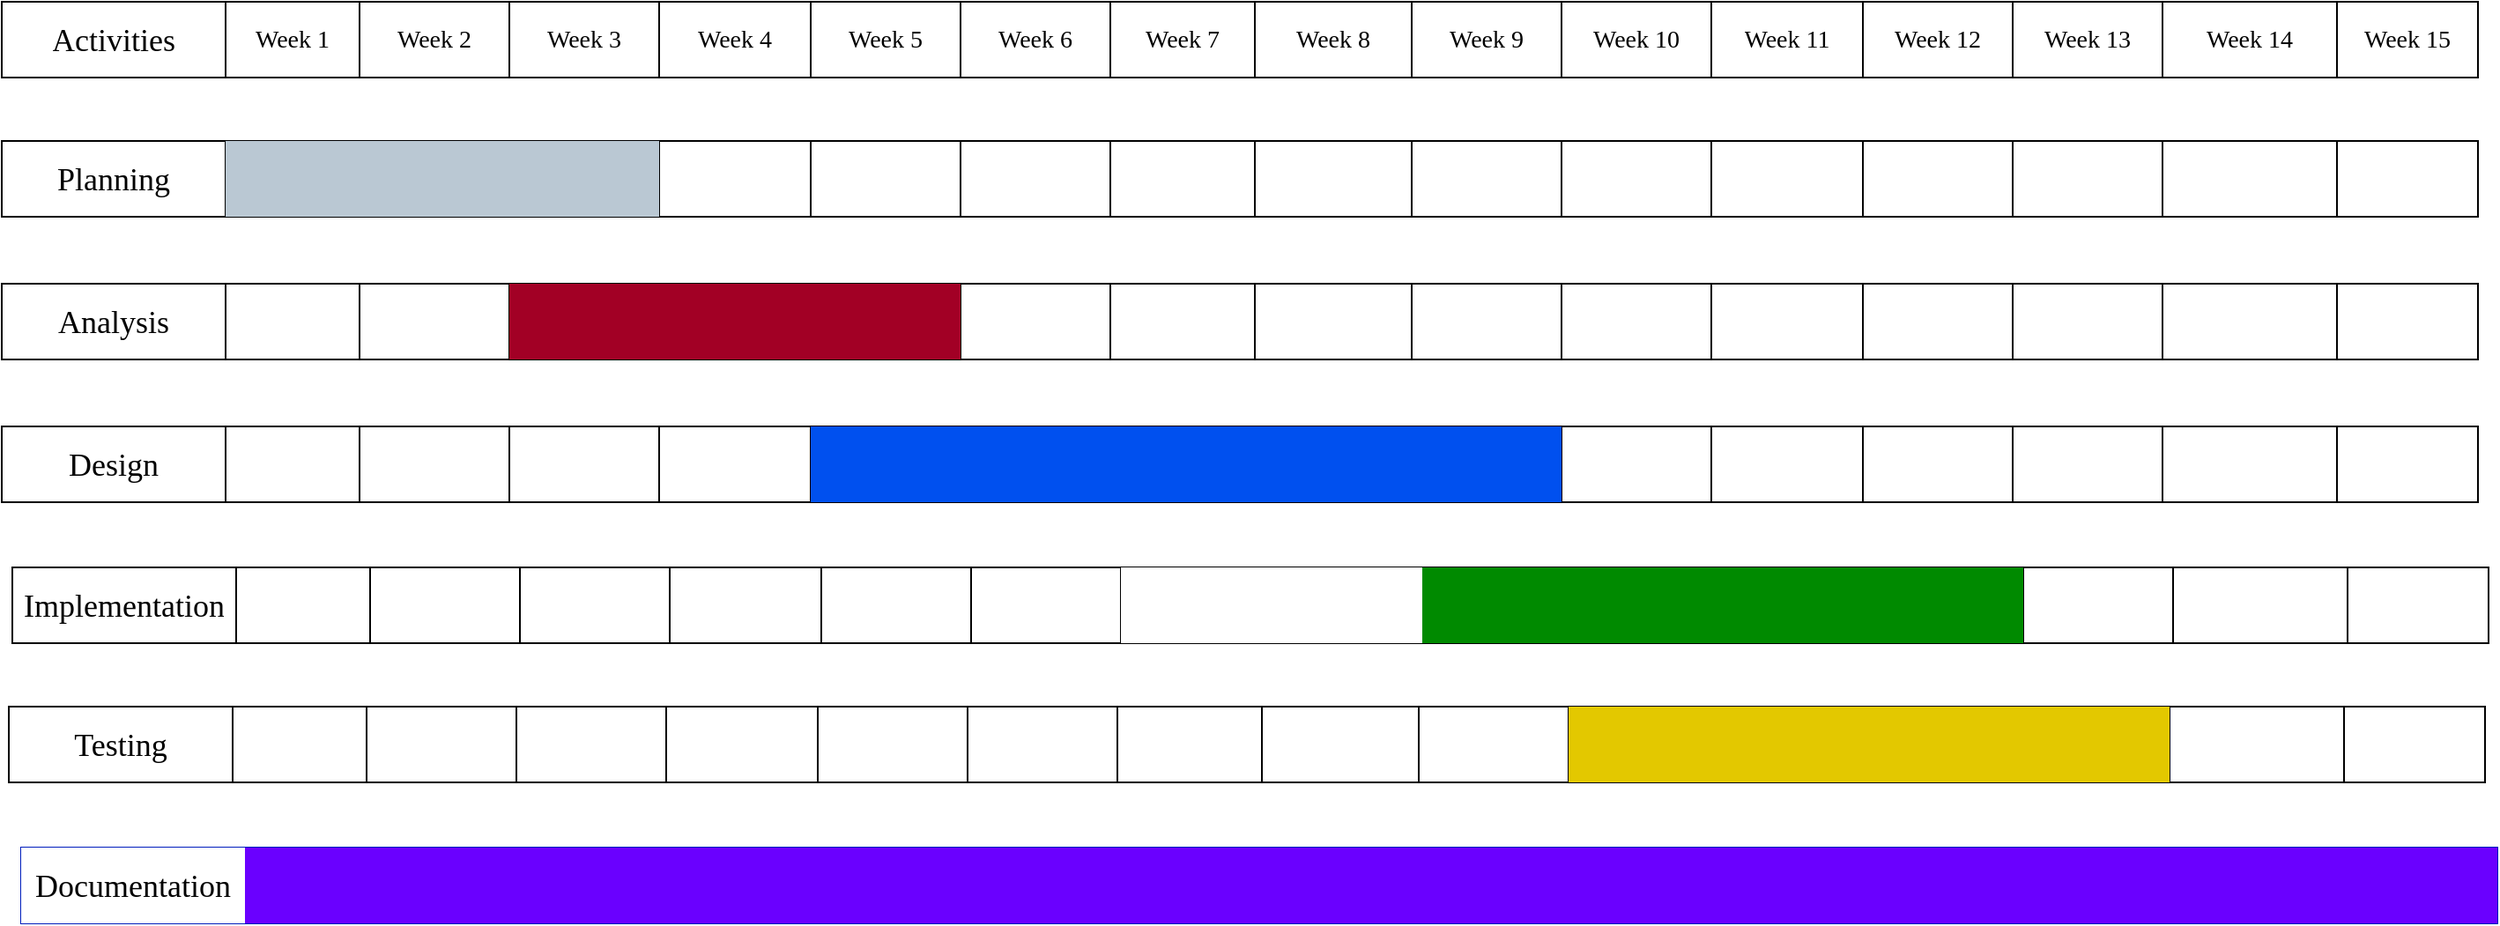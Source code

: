 <mxfile version="21.6.6" type="device">
  <diagram name="Page-1" id="JPq5eyvh5_ZeivtrPbMD">
    <mxGraphModel dx="1975" dy="666" grid="0" gridSize="10" guides="1" tooltips="1" connect="1" arrows="1" fold="1" page="0" pageScale="1" pageWidth="827" pageHeight="1169" background="#ffffff" math="0" shadow="0">
      <root>
        <mxCell id="0" />
        <mxCell id="1" parent="0" />
        <mxCell id="yZxJTuz7baw03hSCPFo4-1" value="" style="shape=table;startSize=0;container=1;collapsible=0;childLayout=tableLayout;" parent="1" vertex="1">
          <mxGeometry x="-159" y="117" width="1405" height="43" as="geometry" />
        </mxCell>
        <mxCell id="yZxJTuz7baw03hSCPFo4-2" value="" style="shape=tableRow;horizontal=0;startSize=0;swimlaneHead=0;swimlaneBody=0;strokeColor=inherit;top=0;left=0;bottom=0;right=0;collapsible=0;dropTarget=0;fillColor=none;points=[[0,0.5],[1,0.5]];portConstraint=eastwest;" parent="yZxJTuz7baw03hSCPFo4-1" vertex="1">
          <mxGeometry width="1405" height="43" as="geometry" />
        </mxCell>
        <mxCell id="yZxJTuz7baw03hSCPFo4-3" value="&lt;font face=&quot;Times New Roman&quot; style=&quot;font-size: 18px;&quot;&gt;Activities&lt;/font&gt;" style="shape=partialRectangle;html=1;whiteSpace=wrap;connectable=0;strokeColor=inherit;overflow=hidden;fillColor=none;top=0;left=0;bottom=0;right=0;pointerEvents=1;" parent="yZxJTuz7baw03hSCPFo4-2" vertex="1">
          <mxGeometry width="127" height="43" as="geometry">
            <mxRectangle width="127" height="43" as="alternateBounds" />
          </mxGeometry>
        </mxCell>
        <mxCell id="yZxJTuz7baw03hSCPFo4-4" value="&lt;font face=&quot;Times New Roman&quot; style=&quot;font-size: 14px;&quot;&gt;Week 1&lt;/font&gt;" style="shape=partialRectangle;html=1;whiteSpace=wrap;connectable=0;strokeColor=inherit;overflow=hidden;fillColor=none;top=0;left=0;bottom=0;right=0;pointerEvents=1;" parent="yZxJTuz7baw03hSCPFo4-2" vertex="1">
          <mxGeometry x="127" width="76" height="43" as="geometry">
            <mxRectangle width="76" height="43" as="alternateBounds" />
          </mxGeometry>
        </mxCell>
        <mxCell id="yZxJTuz7baw03hSCPFo4-5" value="&lt;font face=&quot;Times New Roman&quot; style=&quot;font-size: 14px;&quot;&gt;Week 2&lt;/font&gt;" style="shape=partialRectangle;html=1;whiteSpace=wrap;connectable=0;strokeColor=inherit;overflow=hidden;fillColor=none;top=0;left=0;bottom=0;right=0;pointerEvents=1;" parent="yZxJTuz7baw03hSCPFo4-2" vertex="1">
          <mxGeometry x="203" width="85" height="43" as="geometry">
            <mxRectangle width="85" height="43" as="alternateBounds" />
          </mxGeometry>
        </mxCell>
        <mxCell id="yZxJTuz7baw03hSCPFo4-6" value="&lt;font face=&quot;Times New Roman&quot; style=&quot;font-size: 14px;&quot;&gt;Week 3&lt;/font&gt;" style="shape=partialRectangle;html=1;whiteSpace=wrap;connectable=0;strokeColor=inherit;overflow=hidden;fillColor=none;top=0;left=0;bottom=0;right=0;pointerEvents=1;" parent="yZxJTuz7baw03hSCPFo4-2" vertex="1">
          <mxGeometry x="288" width="85" height="43" as="geometry">
            <mxRectangle width="85" height="43" as="alternateBounds" />
          </mxGeometry>
        </mxCell>
        <mxCell id="yZxJTuz7baw03hSCPFo4-7" value="&lt;font face=&quot;Times New Roman&quot; style=&quot;font-size: 14px;&quot;&gt;Week 4&lt;/font&gt;" style="shape=partialRectangle;html=1;whiteSpace=wrap;connectable=0;strokeColor=inherit;overflow=hidden;fillColor=none;top=0;left=0;bottom=0;right=0;pointerEvents=1;" parent="yZxJTuz7baw03hSCPFo4-2" vertex="1">
          <mxGeometry x="373" width="86" height="43" as="geometry">
            <mxRectangle width="86" height="43" as="alternateBounds" />
          </mxGeometry>
        </mxCell>
        <mxCell id="yZxJTuz7baw03hSCPFo4-8" value="&lt;font face=&quot;Times New Roman&quot; style=&quot;font-size: 14px;&quot;&gt;Week 5&lt;/font&gt;" style="shape=partialRectangle;html=1;whiteSpace=wrap;connectable=0;strokeColor=inherit;overflow=hidden;fillColor=none;top=0;left=0;bottom=0;right=0;pointerEvents=1;" parent="yZxJTuz7baw03hSCPFo4-2" vertex="1">
          <mxGeometry x="459" width="85" height="43" as="geometry">
            <mxRectangle width="85" height="43" as="alternateBounds" />
          </mxGeometry>
        </mxCell>
        <mxCell id="yZxJTuz7baw03hSCPFo4-9" value="&lt;font face=&quot;Times New Roman&quot; style=&quot;font-size: 14px;&quot;&gt;Week 6&lt;/font&gt;" style="shape=partialRectangle;html=1;whiteSpace=wrap;connectable=0;strokeColor=inherit;overflow=hidden;fillColor=none;top=0;left=0;bottom=0;right=0;pointerEvents=1;" parent="yZxJTuz7baw03hSCPFo4-2" vertex="1">
          <mxGeometry x="544" width="85" height="43" as="geometry">
            <mxRectangle width="85" height="43" as="alternateBounds" />
          </mxGeometry>
        </mxCell>
        <mxCell id="yZxJTuz7baw03hSCPFo4-10" value="&lt;font face=&quot;Times New Roman&quot; style=&quot;font-size: 14px;&quot;&gt;Week 7&lt;/font&gt;" style="shape=partialRectangle;html=1;whiteSpace=wrap;connectable=0;strokeColor=inherit;overflow=hidden;fillColor=none;top=0;left=0;bottom=0;right=0;pointerEvents=1;" parent="yZxJTuz7baw03hSCPFo4-2" vertex="1">
          <mxGeometry x="629" width="82" height="43" as="geometry">
            <mxRectangle width="82" height="43" as="alternateBounds" />
          </mxGeometry>
        </mxCell>
        <mxCell id="yZxJTuz7baw03hSCPFo4-11" value="&lt;font face=&quot;Times New Roman&quot; style=&quot;font-size: 14px;&quot;&gt;Week 8&lt;/font&gt;" style="shape=partialRectangle;html=1;whiteSpace=wrap;connectable=0;strokeColor=inherit;overflow=hidden;fillColor=none;top=0;left=0;bottom=0;right=0;pointerEvents=1;" parent="yZxJTuz7baw03hSCPFo4-2" vertex="1">
          <mxGeometry x="711" width="89" height="43" as="geometry">
            <mxRectangle width="89" height="43" as="alternateBounds" />
          </mxGeometry>
        </mxCell>
        <mxCell id="yZxJTuz7baw03hSCPFo4-12" value="&lt;font face=&quot;Times New Roman&quot; style=&quot;font-size: 14px;&quot;&gt;Week 9&lt;/font&gt;" style="shape=partialRectangle;html=1;whiteSpace=wrap;connectable=0;strokeColor=inherit;overflow=hidden;fillColor=none;top=0;left=0;bottom=0;right=0;pointerEvents=1;" parent="yZxJTuz7baw03hSCPFo4-2" vertex="1">
          <mxGeometry x="800" width="85" height="43" as="geometry">
            <mxRectangle width="85" height="43" as="alternateBounds" />
          </mxGeometry>
        </mxCell>
        <mxCell id="yZxJTuz7baw03hSCPFo4-13" value="&lt;font face=&quot;Times New Roman&quot; style=&quot;font-size: 14px;&quot;&gt;Week 10&lt;/font&gt;" style="shape=partialRectangle;html=1;whiteSpace=wrap;connectable=0;strokeColor=inherit;overflow=hidden;fillColor=none;top=0;left=0;bottom=0;right=0;pointerEvents=1;" parent="yZxJTuz7baw03hSCPFo4-2" vertex="1">
          <mxGeometry x="885" width="85" height="43" as="geometry">
            <mxRectangle width="85" height="43" as="alternateBounds" />
          </mxGeometry>
        </mxCell>
        <mxCell id="yZxJTuz7baw03hSCPFo4-14" value="&lt;font face=&quot;Times New Roman&quot; style=&quot;font-size: 14px;&quot;&gt;Week 11&lt;/font&gt;" style="shape=partialRectangle;html=1;whiteSpace=wrap;connectable=0;strokeColor=inherit;overflow=hidden;fillColor=none;top=0;left=0;bottom=0;right=0;pointerEvents=1;" parent="yZxJTuz7baw03hSCPFo4-2" vertex="1">
          <mxGeometry x="970" width="86" height="43" as="geometry">
            <mxRectangle width="86" height="43" as="alternateBounds" />
          </mxGeometry>
        </mxCell>
        <mxCell id="yZxJTuz7baw03hSCPFo4-15" value="&lt;font face=&quot;Times New Roman&quot; style=&quot;font-size: 14px;&quot;&gt;Week 12&lt;/font&gt;" style="shape=partialRectangle;html=1;whiteSpace=wrap;connectable=0;strokeColor=inherit;overflow=hidden;fillColor=none;top=0;left=0;bottom=0;right=0;pointerEvents=1;" parent="yZxJTuz7baw03hSCPFo4-2" vertex="1">
          <mxGeometry x="1056" width="85" height="43" as="geometry">
            <mxRectangle width="85" height="43" as="alternateBounds" />
          </mxGeometry>
        </mxCell>
        <mxCell id="yZxJTuz7baw03hSCPFo4-16" value="&lt;font face=&quot;Times New Roman&quot; style=&quot;font-size: 14px;&quot;&gt;Week 13&lt;/font&gt;" style="shape=partialRectangle;html=1;whiteSpace=wrap;connectable=0;strokeColor=inherit;overflow=hidden;fillColor=none;top=0;left=0;bottom=0;right=0;pointerEvents=1;" parent="yZxJTuz7baw03hSCPFo4-2" vertex="1">
          <mxGeometry x="1141" width="85" height="43" as="geometry">
            <mxRectangle width="85" height="43" as="alternateBounds" />
          </mxGeometry>
        </mxCell>
        <mxCell id="yZxJTuz7baw03hSCPFo4-17" value="&lt;font face=&quot;Times New Roman&quot; style=&quot;font-size: 14px;&quot;&gt;Week 14&lt;/font&gt;" style="shape=partialRectangle;html=1;whiteSpace=wrap;connectable=0;strokeColor=inherit;overflow=hidden;fillColor=none;top=0;left=0;bottom=0;right=0;pointerEvents=1;" parent="yZxJTuz7baw03hSCPFo4-2" vertex="1">
          <mxGeometry x="1226" width="99" height="43" as="geometry">
            <mxRectangle width="99" height="43" as="alternateBounds" />
          </mxGeometry>
        </mxCell>
        <mxCell id="yZxJTuz7baw03hSCPFo4-18" value="&lt;font face=&quot;Times New Roman&quot; style=&quot;font-size: 14px;&quot;&gt;Week 15&lt;/font&gt;" style="shape=partialRectangle;html=1;whiteSpace=wrap;connectable=0;strokeColor=inherit;overflow=hidden;fillColor=none;top=0;left=0;bottom=0;right=0;pointerEvents=1;" parent="yZxJTuz7baw03hSCPFo4-2" vertex="1">
          <mxGeometry x="1325" width="80" height="43" as="geometry">
            <mxRectangle width="80" height="43" as="alternateBounds" />
          </mxGeometry>
        </mxCell>
        <mxCell id="yZxJTuz7baw03hSCPFo4-36" value="" style="shape=table;startSize=0;container=1;collapsible=0;childLayout=tableLayout;" parent="1" vertex="1">
          <mxGeometry x="-159" y="196" width="1405" height="43" as="geometry" />
        </mxCell>
        <mxCell id="yZxJTuz7baw03hSCPFo4-37" value="" style="shape=tableRow;horizontal=0;startSize=0;swimlaneHead=0;swimlaneBody=0;strokeColor=inherit;top=0;left=0;bottom=0;right=0;collapsible=0;dropTarget=0;fillColor=none;points=[[0,0.5],[1,0.5]];portConstraint=eastwest;" parent="yZxJTuz7baw03hSCPFo4-36" vertex="1">
          <mxGeometry width="1405" height="43" as="geometry" />
        </mxCell>
        <mxCell id="yZxJTuz7baw03hSCPFo4-38" value="&lt;font face=&quot;Times New Roman&quot; style=&quot;font-size: 18px;&quot;&gt;Planning&lt;/font&gt;" style="shape=partialRectangle;html=1;whiteSpace=wrap;connectable=0;strokeColor=inherit;overflow=hidden;fillColor=none;top=0;left=0;bottom=0;right=0;pointerEvents=1;" parent="yZxJTuz7baw03hSCPFo4-37" vertex="1">
          <mxGeometry width="127" height="43" as="geometry">
            <mxRectangle width="127" height="43" as="alternateBounds" />
          </mxGeometry>
        </mxCell>
        <mxCell id="yZxJTuz7baw03hSCPFo4-39" value="" style="shape=partialRectangle;html=1;whiteSpace=wrap;connectable=0;strokeColor=#23445d;overflow=hidden;fillColor=#bac8d3;top=0;left=0;bottom=0;right=0;pointerEvents=1;" parent="yZxJTuz7baw03hSCPFo4-37" vertex="1">
          <mxGeometry x="127" width="76" height="43" as="geometry">
            <mxRectangle width="76" height="43" as="alternateBounds" />
          </mxGeometry>
        </mxCell>
        <mxCell id="yZxJTuz7baw03hSCPFo4-40" value="" style="shape=partialRectangle;html=1;whiteSpace=wrap;connectable=0;strokeColor=#23445d;overflow=hidden;fillColor=#bac8d3;top=0;left=0;bottom=0;right=0;pointerEvents=1;" parent="yZxJTuz7baw03hSCPFo4-37" vertex="1">
          <mxGeometry x="203" width="85" height="43" as="geometry">
            <mxRectangle width="85" height="43" as="alternateBounds" />
          </mxGeometry>
        </mxCell>
        <mxCell id="yZxJTuz7baw03hSCPFo4-41" value="" style="shape=partialRectangle;html=1;whiteSpace=wrap;connectable=0;strokeColor=#23445d;overflow=hidden;fillColor=#bac8d3;top=0;left=0;bottom=0;right=0;pointerEvents=1;" parent="yZxJTuz7baw03hSCPFo4-37" vertex="1">
          <mxGeometry x="288" width="85" height="43" as="geometry">
            <mxRectangle width="85" height="43" as="alternateBounds" />
          </mxGeometry>
        </mxCell>
        <mxCell id="yZxJTuz7baw03hSCPFo4-42" value="" style="shape=partialRectangle;html=1;whiteSpace=wrap;connectable=0;strokeColor=inherit;overflow=hidden;fillColor=none;top=0;left=0;bottom=0;right=0;pointerEvents=1;" parent="yZxJTuz7baw03hSCPFo4-37" vertex="1">
          <mxGeometry x="373" width="86" height="43" as="geometry">
            <mxRectangle width="86" height="43" as="alternateBounds" />
          </mxGeometry>
        </mxCell>
        <mxCell id="yZxJTuz7baw03hSCPFo4-43" value="" style="shape=partialRectangle;html=1;whiteSpace=wrap;connectable=0;strokeColor=inherit;overflow=hidden;fillColor=none;top=0;left=0;bottom=0;right=0;pointerEvents=1;" parent="yZxJTuz7baw03hSCPFo4-37" vertex="1">
          <mxGeometry x="459" width="85" height="43" as="geometry">
            <mxRectangle width="85" height="43" as="alternateBounds" />
          </mxGeometry>
        </mxCell>
        <mxCell id="yZxJTuz7baw03hSCPFo4-44" value="" style="shape=partialRectangle;html=1;whiteSpace=wrap;connectable=0;strokeColor=inherit;overflow=hidden;fillColor=none;top=0;left=0;bottom=0;right=0;pointerEvents=1;" parent="yZxJTuz7baw03hSCPFo4-37" vertex="1">
          <mxGeometry x="544" width="85" height="43" as="geometry">
            <mxRectangle width="85" height="43" as="alternateBounds" />
          </mxGeometry>
        </mxCell>
        <mxCell id="yZxJTuz7baw03hSCPFo4-45" value="" style="shape=partialRectangle;html=1;whiteSpace=wrap;connectable=0;strokeColor=inherit;overflow=hidden;fillColor=none;top=0;left=0;bottom=0;right=0;pointerEvents=1;" parent="yZxJTuz7baw03hSCPFo4-37" vertex="1">
          <mxGeometry x="629" width="82" height="43" as="geometry">
            <mxRectangle width="82" height="43" as="alternateBounds" />
          </mxGeometry>
        </mxCell>
        <mxCell id="yZxJTuz7baw03hSCPFo4-46" value="" style="shape=partialRectangle;html=1;whiteSpace=wrap;connectable=0;strokeColor=inherit;overflow=hidden;fillColor=none;top=0;left=0;bottom=0;right=0;pointerEvents=1;" parent="yZxJTuz7baw03hSCPFo4-37" vertex="1">
          <mxGeometry x="711" width="89" height="43" as="geometry">
            <mxRectangle width="89" height="43" as="alternateBounds" />
          </mxGeometry>
        </mxCell>
        <mxCell id="yZxJTuz7baw03hSCPFo4-47" value="" style="shape=partialRectangle;html=1;whiteSpace=wrap;connectable=0;strokeColor=inherit;overflow=hidden;fillColor=none;top=0;left=0;bottom=0;right=0;pointerEvents=1;" parent="yZxJTuz7baw03hSCPFo4-37" vertex="1">
          <mxGeometry x="800" width="85" height="43" as="geometry">
            <mxRectangle width="85" height="43" as="alternateBounds" />
          </mxGeometry>
        </mxCell>
        <mxCell id="yZxJTuz7baw03hSCPFo4-48" value="" style="shape=partialRectangle;html=1;whiteSpace=wrap;connectable=0;strokeColor=inherit;overflow=hidden;fillColor=none;top=0;left=0;bottom=0;right=0;pointerEvents=1;" parent="yZxJTuz7baw03hSCPFo4-37" vertex="1">
          <mxGeometry x="885" width="85" height="43" as="geometry">
            <mxRectangle width="85" height="43" as="alternateBounds" />
          </mxGeometry>
        </mxCell>
        <mxCell id="yZxJTuz7baw03hSCPFo4-49" value="" style="shape=partialRectangle;html=1;whiteSpace=wrap;connectable=0;strokeColor=inherit;overflow=hidden;fillColor=none;top=0;left=0;bottom=0;right=0;pointerEvents=1;" parent="yZxJTuz7baw03hSCPFo4-37" vertex="1">
          <mxGeometry x="970" width="86" height="43" as="geometry">
            <mxRectangle width="86" height="43" as="alternateBounds" />
          </mxGeometry>
        </mxCell>
        <mxCell id="yZxJTuz7baw03hSCPFo4-50" value="" style="shape=partialRectangle;html=1;whiteSpace=wrap;connectable=0;strokeColor=inherit;overflow=hidden;fillColor=none;top=0;left=0;bottom=0;right=0;pointerEvents=1;" parent="yZxJTuz7baw03hSCPFo4-37" vertex="1">
          <mxGeometry x="1056" width="85" height="43" as="geometry">
            <mxRectangle width="85" height="43" as="alternateBounds" />
          </mxGeometry>
        </mxCell>
        <mxCell id="yZxJTuz7baw03hSCPFo4-51" value="" style="shape=partialRectangle;html=1;whiteSpace=wrap;connectable=0;strokeColor=inherit;overflow=hidden;fillColor=none;top=0;left=0;bottom=0;right=0;pointerEvents=1;" parent="yZxJTuz7baw03hSCPFo4-37" vertex="1">
          <mxGeometry x="1141" width="85" height="43" as="geometry">
            <mxRectangle width="85" height="43" as="alternateBounds" />
          </mxGeometry>
        </mxCell>
        <mxCell id="yZxJTuz7baw03hSCPFo4-52" value="" style="shape=partialRectangle;html=1;whiteSpace=wrap;connectable=0;strokeColor=inherit;overflow=hidden;fillColor=none;top=0;left=0;bottom=0;right=0;pointerEvents=1;" parent="yZxJTuz7baw03hSCPFo4-37" vertex="1">
          <mxGeometry x="1226" width="99" height="43" as="geometry">
            <mxRectangle width="99" height="43" as="alternateBounds" />
          </mxGeometry>
        </mxCell>
        <mxCell id="yZxJTuz7baw03hSCPFo4-53" value="" style="shape=partialRectangle;html=1;whiteSpace=wrap;connectable=0;strokeColor=inherit;overflow=hidden;fillColor=none;top=0;left=0;bottom=0;right=0;pointerEvents=1;" parent="yZxJTuz7baw03hSCPFo4-37" vertex="1">
          <mxGeometry x="1325" width="80" height="43" as="geometry">
            <mxRectangle width="80" height="43" as="alternateBounds" />
          </mxGeometry>
        </mxCell>
        <mxCell id="yZxJTuz7baw03hSCPFo4-55" value="" style="shape=table;startSize=0;container=1;collapsible=0;childLayout=tableLayout;" parent="1" vertex="1">
          <mxGeometry x="-159" y="277" width="1405" height="43" as="geometry" />
        </mxCell>
        <mxCell id="yZxJTuz7baw03hSCPFo4-56" value="" style="shape=tableRow;horizontal=0;startSize=0;swimlaneHead=0;swimlaneBody=0;strokeColor=inherit;top=0;left=0;bottom=0;right=0;collapsible=0;dropTarget=0;fillColor=none;points=[[0,0.5],[1,0.5]];portConstraint=eastwest;" parent="yZxJTuz7baw03hSCPFo4-55" vertex="1">
          <mxGeometry width="1405" height="43" as="geometry" />
        </mxCell>
        <mxCell id="yZxJTuz7baw03hSCPFo4-57" value="&lt;font face=&quot;Times New Roman&quot; style=&quot;font-size: 18px;&quot;&gt;Analysis&lt;/font&gt;" style="shape=partialRectangle;html=1;whiteSpace=wrap;connectable=0;strokeColor=inherit;overflow=hidden;fillColor=none;top=0;left=0;bottom=0;right=0;pointerEvents=1;" parent="yZxJTuz7baw03hSCPFo4-56" vertex="1">
          <mxGeometry width="127" height="43" as="geometry">
            <mxRectangle width="127" height="43" as="alternateBounds" />
          </mxGeometry>
        </mxCell>
        <mxCell id="yZxJTuz7baw03hSCPFo4-58" value="" style="shape=partialRectangle;html=1;whiteSpace=wrap;connectable=0;strokeColor=inherit;overflow=hidden;fillColor=none;top=0;left=0;bottom=0;right=0;pointerEvents=1;" parent="yZxJTuz7baw03hSCPFo4-56" vertex="1">
          <mxGeometry x="127" width="76" height="43" as="geometry">
            <mxRectangle width="76" height="43" as="alternateBounds" />
          </mxGeometry>
        </mxCell>
        <mxCell id="yZxJTuz7baw03hSCPFo4-59" value="" style="shape=partialRectangle;html=1;whiteSpace=wrap;connectable=0;strokeColor=inherit;overflow=hidden;fillColor=none;top=0;left=0;bottom=0;right=0;pointerEvents=1;" parent="yZxJTuz7baw03hSCPFo4-56" vertex="1">
          <mxGeometry x="203" width="85" height="43" as="geometry">
            <mxRectangle width="85" height="43" as="alternateBounds" />
          </mxGeometry>
        </mxCell>
        <mxCell id="yZxJTuz7baw03hSCPFo4-60" value="" style="shape=partialRectangle;html=1;whiteSpace=wrap;connectable=0;strokeColor=#6F0000;overflow=hidden;fillColor=#a20025;top=0;left=0;bottom=0;right=0;pointerEvents=1;fontColor=#ffffff;" parent="yZxJTuz7baw03hSCPFo4-56" vertex="1">
          <mxGeometry x="288" width="85" height="43" as="geometry">
            <mxRectangle width="85" height="43" as="alternateBounds" />
          </mxGeometry>
        </mxCell>
        <mxCell id="yZxJTuz7baw03hSCPFo4-61" value="" style="shape=partialRectangle;html=1;whiteSpace=wrap;connectable=0;strokeColor=#6F0000;overflow=hidden;fillColor=#a20025;top=0;left=0;bottom=0;right=0;pointerEvents=1;fontColor=#ffffff;" parent="yZxJTuz7baw03hSCPFo4-56" vertex="1">
          <mxGeometry x="373" width="86" height="43" as="geometry">
            <mxRectangle width="86" height="43" as="alternateBounds" />
          </mxGeometry>
        </mxCell>
        <mxCell id="yZxJTuz7baw03hSCPFo4-62" value="" style="shape=partialRectangle;html=1;whiteSpace=wrap;connectable=0;strokeColor=#6F0000;overflow=hidden;fillColor=#a20025;top=0;left=0;bottom=0;right=0;pointerEvents=1;fontColor=#ffffff;" parent="yZxJTuz7baw03hSCPFo4-56" vertex="1">
          <mxGeometry x="459" width="85" height="43" as="geometry">
            <mxRectangle width="85" height="43" as="alternateBounds" />
          </mxGeometry>
        </mxCell>
        <mxCell id="yZxJTuz7baw03hSCPFo4-63" value="" style="shape=partialRectangle;html=1;whiteSpace=wrap;connectable=0;strokeColor=inherit;overflow=hidden;fillColor=none;top=0;left=0;bottom=0;right=0;pointerEvents=1;" parent="yZxJTuz7baw03hSCPFo4-56" vertex="1">
          <mxGeometry x="544" width="85" height="43" as="geometry">
            <mxRectangle width="85" height="43" as="alternateBounds" />
          </mxGeometry>
        </mxCell>
        <mxCell id="yZxJTuz7baw03hSCPFo4-64" value="" style="shape=partialRectangle;html=1;whiteSpace=wrap;connectable=0;strokeColor=inherit;overflow=hidden;fillColor=none;top=0;left=0;bottom=0;right=0;pointerEvents=1;" parent="yZxJTuz7baw03hSCPFo4-56" vertex="1">
          <mxGeometry x="629" width="82" height="43" as="geometry">
            <mxRectangle width="82" height="43" as="alternateBounds" />
          </mxGeometry>
        </mxCell>
        <mxCell id="yZxJTuz7baw03hSCPFo4-65" value="" style="shape=partialRectangle;html=1;whiteSpace=wrap;connectable=0;strokeColor=inherit;overflow=hidden;fillColor=none;top=0;left=0;bottom=0;right=0;pointerEvents=1;" parent="yZxJTuz7baw03hSCPFo4-56" vertex="1">
          <mxGeometry x="711" width="89" height="43" as="geometry">
            <mxRectangle width="89" height="43" as="alternateBounds" />
          </mxGeometry>
        </mxCell>
        <mxCell id="yZxJTuz7baw03hSCPFo4-66" value="" style="shape=partialRectangle;html=1;whiteSpace=wrap;connectable=0;strokeColor=inherit;overflow=hidden;fillColor=none;top=0;left=0;bottom=0;right=0;pointerEvents=1;" parent="yZxJTuz7baw03hSCPFo4-56" vertex="1">
          <mxGeometry x="800" width="85" height="43" as="geometry">
            <mxRectangle width="85" height="43" as="alternateBounds" />
          </mxGeometry>
        </mxCell>
        <mxCell id="yZxJTuz7baw03hSCPFo4-67" value="" style="shape=partialRectangle;html=1;whiteSpace=wrap;connectable=0;strokeColor=inherit;overflow=hidden;fillColor=none;top=0;left=0;bottom=0;right=0;pointerEvents=1;" parent="yZxJTuz7baw03hSCPFo4-56" vertex="1">
          <mxGeometry x="885" width="85" height="43" as="geometry">
            <mxRectangle width="85" height="43" as="alternateBounds" />
          </mxGeometry>
        </mxCell>
        <mxCell id="yZxJTuz7baw03hSCPFo4-68" value="" style="shape=partialRectangle;html=1;whiteSpace=wrap;connectable=0;strokeColor=inherit;overflow=hidden;fillColor=none;top=0;left=0;bottom=0;right=0;pointerEvents=1;" parent="yZxJTuz7baw03hSCPFo4-56" vertex="1">
          <mxGeometry x="970" width="86" height="43" as="geometry">
            <mxRectangle width="86" height="43" as="alternateBounds" />
          </mxGeometry>
        </mxCell>
        <mxCell id="yZxJTuz7baw03hSCPFo4-69" value="" style="shape=partialRectangle;html=1;whiteSpace=wrap;connectable=0;strokeColor=inherit;overflow=hidden;fillColor=none;top=0;left=0;bottom=0;right=0;pointerEvents=1;" parent="yZxJTuz7baw03hSCPFo4-56" vertex="1">
          <mxGeometry x="1056" width="85" height="43" as="geometry">
            <mxRectangle width="85" height="43" as="alternateBounds" />
          </mxGeometry>
        </mxCell>
        <mxCell id="yZxJTuz7baw03hSCPFo4-70" value="" style="shape=partialRectangle;html=1;whiteSpace=wrap;connectable=0;strokeColor=inherit;overflow=hidden;fillColor=none;top=0;left=0;bottom=0;right=0;pointerEvents=1;" parent="yZxJTuz7baw03hSCPFo4-56" vertex="1">
          <mxGeometry x="1141" width="85" height="43" as="geometry">
            <mxRectangle width="85" height="43" as="alternateBounds" />
          </mxGeometry>
        </mxCell>
        <mxCell id="yZxJTuz7baw03hSCPFo4-71" value="" style="shape=partialRectangle;html=1;whiteSpace=wrap;connectable=0;strokeColor=inherit;overflow=hidden;fillColor=none;top=0;left=0;bottom=0;right=0;pointerEvents=1;" parent="yZxJTuz7baw03hSCPFo4-56" vertex="1">
          <mxGeometry x="1226" width="99" height="43" as="geometry">
            <mxRectangle width="99" height="43" as="alternateBounds" />
          </mxGeometry>
        </mxCell>
        <mxCell id="yZxJTuz7baw03hSCPFo4-72" value="" style="shape=partialRectangle;html=1;whiteSpace=wrap;connectable=0;strokeColor=inherit;overflow=hidden;fillColor=none;top=0;left=0;bottom=0;right=0;pointerEvents=1;" parent="yZxJTuz7baw03hSCPFo4-56" vertex="1">
          <mxGeometry x="1325" width="80" height="43" as="geometry">
            <mxRectangle width="80" height="43" as="alternateBounds" />
          </mxGeometry>
        </mxCell>
        <mxCell id="yZxJTuz7baw03hSCPFo4-73" value="" style="shape=table;startSize=0;container=1;collapsible=0;childLayout=tableLayout;" parent="1" vertex="1">
          <mxGeometry x="-159" y="358" width="1405" height="43" as="geometry" />
        </mxCell>
        <mxCell id="yZxJTuz7baw03hSCPFo4-74" value="" style="shape=tableRow;horizontal=0;startSize=0;swimlaneHead=0;swimlaneBody=0;strokeColor=inherit;top=0;left=0;bottom=0;right=0;collapsible=0;dropTarget=0;fillColor=none;points=[[0,0.5],[1,0.5]];portConstraint=eastwest;" parent="yZxJTuz7baw03hSCPFo4-73" vertex="1">
          <mxGeometry width="1405" height="43" as="geometry" />
        </mxCell>
        <mxCell id="yZxJTuz7baw03hSCPFo4-75" value="&lt;font face=&quot;Times New Roman&quot; style=&quot;font-size: 18px;&quot;&gt;Design&lt;/font&gt;" style="shape=partialRectangle;html=1;whiteSpace=wrap;connectable=0;strokeColor=inherit;overflow=hidden;fillColor=none;top=0;left=0;bottom=0;right=0;pointerEvents=1;" parent="yZxJTuz7baw03hSCPFo4-74" vertex="1">
          <mxGeometry width="127" height="43" as="geometry">
            <mxRectangle width="127" height="43" as="alternateBounds" />
          </mxGeometry>
        </mxCell>
        <mxCell id="yZxJTuz7baw03hSCPFo4-76" value="" style="shape=partialRectangle;html=1;whiteSpace=wrap;connectable=0;strokeColor=inherit;overflow=hidden;fillColor=none;top=0;left=0;bottom=0;right=0;pointerEvents=1;" parent="yZxJTuz7baw03hSCPFo4-74" vertex="1">
          <mxGeometry x="127" width="76" height="43" as="geometry">
            <mxRectangle width="76" height="43" as="alternateBounds" />
          </mxGeometry>
        </mxCell>
        <mxCell id="yZxJTuz7baw03hSCPFo4-77" value="" style="shape=partialRectangle;html=1;whiteSpace=wrap;connectable=0;strokeColor=inherit;overflow=hidden;fillColor=none;top=0;left=0;bottom=0;right=0;pointerEvents=1;" parent="yZxJTuz7baw03hSCPFo4-74" vertex="1">
          <mxGeometry x="203" width="85" height="43" as="geometry">
            <mxRectangle width="85" height="43" as="alternateBounds" />
          </mxGeometry>
        </mxCell>
        <mxCell id="yZxJTuz7baw03hSCPFo4-78" value="" style="shape=partialRectangle;html=1;whiteSpace=wrap;connectable=0;strokeColor=inherit;overflow=hidden;fillColor=none;top=0;left=0;bottom=0;right=0;pointerEvents=1;" parent="yZxJTuz7baw03hSCPFo4-74" vertex="1">
          <mxGeometry x="288" width="85" height="43" as="geometry">
            <mxRectangle width="85" height="43" as="alternateBounds" />
          </mxGeometry>
        </mxCell>
        <mxCell id="yZxJTuz7baw03hSCPFo4-79" value="" style="shape=partialRectangle;html=1;whiteSpace=wrap;connectable=0;strokeColor=inherit;overflow=hidden;fillColor=none;top=0;left=0;bottom=0;right=0;pointerEvents=1;" parent="yZxJTuz7baw03hSCPFo4-74" vertex="1">
          <mxGeometry x="373" width="86" height="43" as="geometry">
            <mxRectangle width="86" height="43" as="alternateBounds" />
          </mxGeometry>
        </mxCell>
        <mxCell id="yZxJTuz7baw03hSCPFo4-80" value="" style="shape=partialRectangle;html=1;whiteSpace=wrap;connectable=0;strokeColor=#001DBC;overflow=hidden;fillColor=#0050ef;top=0;left=0;bottom=0;right=0;pointerEvents=1;fontColor=#ffffff;" parent="yZxJTuz7baw03hSCPFo4-74" vertex="1">
          <mxGeometry x="459" width="85" height="43" as="geometry">
            <mxRectangle width="85" height="43" as="alternateBounds" />
          </mxGeometry>
        </mxCell>
        <mxCell id="yZxJTuz7baw03hSCPFo4-81" value="" style="shape=partialRectangle;html=1;whiteSpace=wrap;connectable=0;strokeColor=#001DBC;overflow=hidden;fillColor=#0050ef;top=0;left=0;bottom=0;right=0;pointerEvents=1;fontColor=#ffffff;" parent="yZxJTuz7baw03hSCPFo4-74" vertex="1">
          <mxGeometry x="544" width="85" height="43" as="geometry">
            <mxRectangle width="85" height="43" as="alternateBounds" />
          </mxGeometry>
        </mxCell>
        <mxCell id="yZxJTuz7baw03hSCPFo4-82" value="" style="shape=partialRectangle;html=1;whiteSpace=wrap;connectable=0;strokeColor=#001DBC;overflow=hidden;fillColor=#0050ef;top=0;left=0;bottom=0;right=0;pointerEvents=1;fontColor=#ffffff;" parent="yZxJTuz7baw03hSCPFo4-74" vertex="1">
          <mxGeometry x="629" width="82" height="43" as="geometry">
            <mxRectangle width="82" height="43" as="alternateBounds" />
          </mxGeometry>
        </mxCell>
        <mxCell id="yZxJTuz7baw03hSCPFo4-83" value="" style="shape=partialRectangle;html=1;whiteSpace=wrap;connectable=0;strokeColor=#001DBC;overflow=hidden;fillColor=#0050ef;top=0;left=0;bottom=0;right=0;pointerEvents=1;fontColor=#ffffff;" parent="yZxJTuz7baw03hSCPFo4-74" vertex="1">
          <mxGeometry x="711" width="89" height="43" as="geometry">
            <mxRectangle width="89" height="43" as="alternateBounds" />
          </mxGeometry>
        </mxCell>
        <mxCell id="yZxJTuz7baw03hSCPFo4-84" value="" style="shape=partialRectangle;html=1;whiteSpace=wrap;connectable=0;strokeColor=#001DBC;overflow=hidden;fillColor=#0050ef;top=0;left=0;bottom=0;right=0;pointerEvents=1;fontColor=#ffffff;" parent="yZxJTuz7baw03hSCPFo4-74" vertex="1">
          <mxGeometry x="800" width="85" height="43" as="geometry">
            <mxRectangle width="85" height="43" as="alternateBounds" />
          </mxGeometry>
        </mxCell>
        <mxCell id="yZxJTuz7baw03hSCPFo4-85" value="" style="shape=partialRectangle;html=1;whiteSpace=wrap;connectable=0;strokeColor=inherit;overflow=hidden;fillColor=none;top=0;left=0;bottom=0;right=0;pointerEvents=1;" parent="yZxJTuz7baw03hSCPFo4-74" vertex="1">
          <mxGeometry x="885" width="85" height="43" as="geometry">
            <mxRectangle width="85" height="43" as="alternateBounds" />
          </mxGeometry>
        </mxCell>
        <mxCell id="yZxJTuz7baw03hSCPFo4-86" value="" style="shape=partialRectangle;html=1;whiteSpace=wrap;connectable=0;strokeColor=inherit;overflow=hidden;fillColor=none;top=0;left=0;bottom=0;right=0;pointerEvents=1;" parent="yZxJTuz7baw03hSCPFo4-74" vertex="1">
          <mxGeometry x="970" width="86" height="43" as="geometry">
            <mxRectangle width="86" height="43" as="alternateBounds" />
          </mxGeometry>
        </mxCell>
        <mxCell id="yZxJTuz7baw03hSCPFo4-87" value="" style="shape=partialRectangle;html=1;whiteSpace=wrap;connectable=0;strokeColor=inherit;overflow=hidden;fillColor=none;top=0;left=0;bottom=0;right=0;pointerEvents=1;" parent="yZxJTuz7baw03hSCPFo4-74" vertex="1">
          <mxGeometry x="1056" width="85" height="43" as="geometry">
            <mxRectangle width="85" height="43" as="alternateBounds" />
          </mxGeometry>
        </mxCell>
        <mxCell id="yZxJTuz7baw03hSCPFo4-88" value="" style="shape=partialRectangle;html=1;whiteSpace=wrap;connectable=0;strokeColor=inherit;overflow=hidden;fillColor=none;top=0;left=0;bottom=0;right=0;pointerEvents=1;" parent="yZxJTuz7baw03hSCPFo4-74" vertex="1">
          <mxGeometry x="1141" width="85" height="43" as="geometry">
            <mxRectangle width="85" height="43" as="alternateBounds" />
          </mxGeometry>
        </mxCell>
        <mxCell id="yZxJTuz7baw03hSCPFo4-89" value="" style="shape=partialRectangle;html=1;whiteSpace=wrap;connectable=0;strokeColor=inherit;overflow=hidden;fillColor=none;top=0;left=0;bottom=0;right=0;pointerEvents=1;" parent="yZxJTuz7baw03hSCPFo4-74" vertex="1">
          <mxGeometry x="1226" width="99" height="43" as="geometry">
            <mxRectangle width="99" height="43" as="alternateBounds" />
          </mxGeometry>
        </mxCell>
        <mxCell id="yZxJTuz7baw03hSCPFo4-90" value="" style="shape=partialRectangle;html=1;whiteSpace=wrap;connectable=0;strokeColor=inherit;overflow=hidden;fillColor=none;top=0;left=0;bottom=0;right=0;pointerEvents=1;" parent="yZxJTuz7baw03hSCPFo4-74" vertex="1">
          <mxGeometry x="1325" width="80" height="43" as="geometry">
            <mxRectangle width="80" height="43" as="alternateBounds" />
          </mxGeometry>
        </mxCell>
        <mxCell id="yZxJTuz7baw03hSCPFo4-91" value="" style="shape=table;startSize=0;container=1;collapsible=0;childLayout=tableLayout;" parent="1" vertex="1">
          <mxGeometry x="-153" y="438" width="1405" height="43" as="geometry" />
        </mxCell>
        <mxCell id="yZxJTuz7baw03hSCPFo4-92" value="" style="shape=tableRow;horizontal=0;startSize=0;swimlaneHead=0;swimlaneBody=0;strokeColor=inherit;top=0;left=0;bottom=0;right=0;collapsible=0;dropTarget=0;fillColor=none;points=[[0,0.5],[1,0.5]];portConstraint=eastwest;" parent="yZxJTuz7baw03hSCPFo4-91" vertex="1">
          <mxGeometry width="1405" height="43" as="geometry" />
        </mxCell>
        <mxCell id="yZxJTuz7baw03hSCPFo4-93" value="&lt;font face=&quot;Times New Roman&quot; style=&quot;font-size: 18px;&quot;&gt;Implementation&lt;/font&gt;" style="shape=partialRectangle;html=1;whiteSpace=wrap;connectable=0;strokeColor=inherit;overflow=hidden;fillColor=none;top=0;left=0;bottom=0;right=0;pointerEvents=1;" parent="yZxJTuz7baw03hSCPFo4-92" vertex="1">
          <mxGeometry width="127" height="43" as="geometry">
            <mxRectangle width="127" height="43" as="alternateBounds" />
          </mxGeometry>
        </mxCell>
        <mxCell id="yZxJTuz7baw03hSCPFo4-94" value="" style="shape=partialRectangle;html=1;whiteSpace=wrap;connectable=0;strokeColor=inherit;overflow=hidden;fillColor=none;top=0;left=0;bottom=0;right=0;pointerEvents=1;" parent="yZxJTuz7baw03hSCPFo4-92" vertex="1">
          <mxGeometry x="127" width="76" height="43" as="geometry">
            <mxRectangle width="76" height="43" as="alternateBounds" />
          </mxGeometry>
        </mxCell>
        <mxCell id="yZxJTuz7baw03hSCPFo4-95" value="" style="shape=partialRectangle;html=1;whiteSpace=wrap;connectable=0;strokeColor=inherit;overflow=hidden;fillColor=none;top=0;left=0;bottom=0;right=0;pointerEvents=1;" parent="yZxJTuz7baw03hSCPFo4-92" vertex="1">
          <mxGeometry x="203" width="85" height="43" as="geometry">
            <mxRectangle width="85" height="43" as="alternateBounds" />
          </mxGeometry>
        </mxCell>
        <mxCell id="yZxJTuz7baw03hSCPFo4-96" value="" style="shape=partialRectangle;html=1;whiteSpace=wrap;connectable=0;strokeColor=inherit;overflow=hidden;fillColor=none;top=0;left=0;bottom=0;right=0;pointerEvents=1;" parent="yZxJTuz7baw03hSCPFo4-92" vertex="1">
          <mxGeometry x="288" width="85" height="43" as="geometry">
            <mxRectangle width="85" height="43" as="alternateBounds" />
          </mxGeometry>
        </mxCell>
        <mxCell id="yZxJTuz7baw03hSCPFo4-97" value="" style="shape=partialRectangle;html=1;whiteSpace=wrap;connectable=0;strokeColor=inherit;overflow=hidden;fillColor=none;top=0;left=0;bottom=0;right=0;pointerEvents=1;" parent="yZxJTuz7baw03hSCPFo4-92" vertex="1">
          <mxGeometry x="373" width="86" height="43" as="geometry">
            <mxRectangle width="86" height="43" as="alternateBounds" />
          </mxGeometry>
        </mxCell>
        <mxCell id="yZxJTuz7baw03hSCPFo4-98" value="" style="shape=partialRectangle;html=1;whiteSpace=wrap;connectable=0;strokeColor=inherit;overflow=hidden;fillColor=none;top=0;left=0;bottom=0;right=0;pointerEvents=1;" parent="yZxJTuz7baw03hSCPFo4-92" vertex="1">
          <mxGeometry x="459" width="85" height="43" as="geometry">
            <mxRectangle width="85" height="43" as="alternateBounds" />
          </mxGeometry>
        </mxCell>
        <mxCell id="yZxJTuz7baw03hSCPFo4-99" value="" style="shape=partialRectangle;html=1;whiteSpace=wrap;connectable=0;strokeColor=inherit;overflow=hidden;fillColor=none;top=0;left=0;bottom=0;right=0;pointerEvents=1;" parent="yZxJTuz7baw03hSCPFo4-92" vertex="1">
          <mxGeometry x="544" width="85" height="43" as="geometry">
            <mxRectangle width="85" height="43" as="alternateBounds" />
          </mxGeometry>
        </mxCell>
        <mxCell id="yZxJTuz7baw03hSCPFo4-100" value="" style="shape=partialRectangle;html=1;whiteSpace=wrap;connectable=0;overflow=hidden;top=0;left=0;bottom=0;right=0;pointerEvents=1;" parent="yZxJTuz7baw03hSCPFo4-92" vertex="1">
          <mxGeometry x="629" width="82" height="43" as="geometry">
            <mxRectangle width="82" height="43" as="alternateBounds" />
          </mxGeometry>
        </mxCell>
        <mxCell id="yZxJTuz7baw03hSCPFo4-101" value="" style="shape=partialRectangle;html=1;whiteSpace=wrap;connectable=0;overflow=hidden;top=0;left=0;bottom=0;right=0;pointerEvents=1;" parent="yZxJTuz7baw03hSCPFo4-92" vertex="1">
          <mxGeometry x="711" width="89" height="43" as="geometry">
            <mxRectangle width="89" height="43" as="alternateBounds" />
          </mxGeometry>
        </mxCell>
        <mxCell id="yZxJTuz7baw03hSCPFo4-102" value="" style="shape=partialRectangle;html=1;whiteSpace=wrap;connectable=0;strokeColor=#005700;overflow=hidden;fillColor=#008a00;top=0;left=0;bottom=0;right=0;pointerEvents=1;fontColor=#ffffff;" parent="yZxJTuz7baw03hSCPFo4-92" vertex="1">
          <mxGeometry x="800" width="85" height="43" as="geometry">
            <mxRectangle width="85" height="43" as="alternateBounds" />
          </mxGeometry>
        </mxCell>
        <mxCell id="yZxJTuz7baw03hSCPFo4-103" value="" style="shape=partialRectangle;html=1;whiteSpace=wrap;connectable=0;strokeColor=#005700;overflow=hidden;fillColor=#008a00;top=0;left=0;bottom=0;right=0;pointerEvents=1;fontColor=#ffffff;" parent="yZxJTuz7baw03hSCPFo4-92" vertex="1">
          <mxGeometry x="885" width="85" height="43" as="geometry">
            <mxRectangle width="85" height="43" as="alternateBounds" />
          </mxGeometry>
        </mxCell>
        <mxCell id="yZxJTuz7baw03hSCPFo4-104" value="" style="shape=partialRectangle;html=1;whiteSpace=wrap;connectable=0;strokeColor=#005700;overflow=hidden;fillColor=#008a00;top=0;left=0;bottom=0;right=0;pointerEvents=1;fontColor=#ffffff;" parent="yZxJTuz7baw03hSCPFo4-92" vertex="1">
          <mxGeometry x="970" width="86" height="43" as="geometry">
            <mxRectangle width="86" height="43" as="alternateBounds" />
          </mxGeometry>
        </mxCell>
        <mxCell id="yZxJTuz7baw03hSCPFo4-105" value="" style="shape=partialRectangle;html=1;whiteSpace=wrap;connectable=0;overflow=hidden;top=0;left=0;bottom=0;right=0;pointerEvents=1;fillColor=#008a00;fontColor=#ffffff;strokeColor=#005700;" parent="yZxJTuz7baw03hSCPFo4-92" vertex="1">
          <mxGeometry x="1056" width="85" height="43" as="geometry">
            <mxRectangle width="85" height="43" as="alternateBounds" />
          </mxGeometry>
        </mxCell>
        <mxCell id="yZxJTuz7baw03hSCPFo4-106" value="" style="shape=partialRectangle;html=1;whiteSpace=wrap;connectable=0;strokeColor=inherit;overflow=hidden;fillColor=none;top=0;left=0;bottom=0;right=0;pointerEvents=1;" parent="yZxJTuz7baw03hSCPFo4-92" vertex="1">
          <mxGeometry x="1141" width="85" height="43" as="geometry">
            <mxRectangle width="85" height="43" as="alternateBounds" />
          </mxGeometry>
        </mxCell>
        <mxCell id="yZxJTuz7baw03hSCPFo4-107" value="" style="shape=partialRectangle;html=1;whiteSpace=wrap;connectable=0;strokeColor=inherit;overflow=hidden;fillColor=none;top=0;left=0;bottom=0;right=0;pointerEvents=1;" parent="yZxJTuz7baw03hSCPFo4-92" vertex="1">
          <mxGeometry x="1226" width="99" height="43" as="geometry">
            <mxRectangle width="99" height="43" as="alternateBounds" />
          </mxGeometry>
        </mxCell>
        <mxCell id="yZxJTuz7baw03hSCPFo4-108" value="" style="shape=partialRectangle;html=1;whiteSpace=wrap;connectable=0;strokeColor=inherit;overflow=hidden;fillColor=none;top=0;left=0;bottom=0;right=0;pointerEvents=1;" parent="yZxJTuz7baw03hSCPFo4-92" vertex="1">
          <mxGeometry x="1325" width="80" height="43" as="geometry">
            <mxRectangle width="80" height="43" as="alternateBounds" />
          </mxGeometry>
        </mxCell>
        <mxCell id="yZxJTuz7baw03hSCPFo4-109" value="" style="shape=table;startSize=0;container=1;collapsible=0;childLayout=tableLayout;fillColor=none;" parent="1" vertex="1">
          <mxGeometry x="-155" y="517" width="1405" height="43" as="geometry" />
        </mxCell>
        <mxCell id="yZxJTuz7baw03hSCPFo4-110" value="" style="shape=tableRow;horizontal=0;startSize=0;swimlaneHead=0;swimlaneBody=0;strokeColor=inherit;top=0;left=0;bottom=0;right=0;collapsible=0;dropTarget=0;fillColor=none;points=[[0,0.5],[1,0.5]];portConstraint=eastwest;" parent="yZxJTuz7baw03hSCPFo4-109" vertex="1">
          <mxGeometry width="1405" height="43" as="geometry" />
        </mxCell>
        <mxCell id="yZxJTuz7baw03hSCPFo4-111" value="&lt;font face=&quot;Times New Roman&quot; style=&quot;font-size: 18px;&quot;&gt;Testing&lt;/font&gt;" style="shape=partialRectangle;html=1;whiteSpace=wrap;connectable=0;strokeColor=inherit;overflow=hidden;fillColor=none;top=0;left=0;bottom=0;right=0;pointerEvents=1;" parent="yZxJTuz7baw03hSCPFo4-110" vertex="1">
          <mxGeometry width="127" height="43" as="geometry">
            <mxRectangle width="127" height="43" as="alternateBounds" />
          </mxGeometry>
        </mxCell>
        <mxCell id="yZxJTuz7baw03hSCPFo4-112" value="" style="shape=partialRectangle;html=1;whiteSpace=wrap;connectable=0;strokeColor=inherit;overflow=hidden;fillColor=none;top=0;left=0;bottom=0;right=0;pointerEvents=1;" parent="yZxJTuz7baw03hSCPFo4-110" vertex="1">
          <mxGeometry x="127" width="76" height="43" as="geometry">
            <mxRectangle width="76" height="43" as="alternateBounds" />
          </mxGeometry>
        </mxCell>
        <mxCell id="yZxJTuz7baw03hSCPFo4-113" value="" style="shape=partialRectangle;html=1;whiteSpace=wrap;connectable=0;strokeColor=inherit;overflow=hidden;fillColor=none;top=0;left=0;bottom=0;right=0;pointerEvents=1;" parent="yZxJTuz7baw03hSCPFo4-110" vertex="1">
          <mxGeometry x="203" width="85" height="43" as="geometry">
            <mxRectangle width="85" height="43" as="alternateBounds" />
          </mxGeometry>
        </mxCell>
        <mxCell id="yZxJTuz7baw03hSCPFo4-114" value="" style="shape=partialRectangle;html=1;whiteSpace=wrap;connectable=0;strokeColor=inherit;overflow=hidden;fillColor=none;top=0;left=0;bottom=0;right=0;pointerEvents=1;" parent="yZxJTuz7baw03hSCPFo4-110" vertex="1">
          <mxGeometry x="288" width="85" height="43" as="geometry">
            <mxRectangle width="85" height="43" as="alternateBounds" />
          </mxGeometry>
        </mxCell>
        <mxCell id="yZxJTuz7baw03hSCPFo4-115" value="" style="shape=partialRectangle;html=1;whiteSpace=wrap;connectable=0;strokeColor=inherit;overflow=hidden;fillColor=none;top=0;left=0;bottom=0;right=0;pointerEvents=1;" parent="yZxJTuz7baw03hSCPFo4-110" vertex="1">
          <mxGeometry x="373" width="86" height="43" as="geometry">
            <mxRectangle width="86" height="43" as="alternateBounds" />
          </mxGeometry>
        </mxCell>
        <mxCell id="yZxJTuz7baw03hSCPFo4-116" value="" style="shape=partialRectangle;html=1;whiteSpace=wrap;connectable=0;strokeColor=inherit;overflow=hidden;fillColor=none;top=0;left=0;bottom=0;right=0;pointerEvents=1;" parent="yZxJTuz7baw03hSCPFo4-110" vertex="1">
          <mxGeometry x="459" width="85" height="43" as="geometry">
            <mxRectangle width="85" height="43" as="alternateBounds" />
          </mxGeometry>
        </mxCell>
        <mxCell id="yZxJTuz7baw03hSCPFo4-117" value="" style="shape=partialRectangle;html=1;whiteSpace=wrap;connectable=0;strokeColor=inherit;overflow=hidden;fillColor=none;top=0;left=0;bottom=0;right=0;pointerEvents=1;" parent="yZxJTuz7baw03hSCPFo4-110" vertex="1">
          <mxGeometry x="544" width="85" height="43" as="geometry">
            <mxRectangle width="85" height="43" as="alternateBounds" />
          </mxGeometry>
        </mxCell>
        <mxCell id="yZxJTuz7baw03hSCPFo4-118" value="" style="shape=partialRectangle;html=1;whiteSpace=wrap;connectable=0;strokeColor=inherit;overflow=hidden;fillColor=none;top=0;left=0;bottom=0;right=0;pointerEvents=1;" parent="yZxJTuz7baw03hSCPFo4-110" vertex="1">
          <mxGeometry x="629" width="82" height="43" as="geometry">
            <mxRectangle width="82" height="43" as="alternateBounds" />
          </mxGeometry>
        </mxCell>
        <mxCell id="yZxJTuz7baw03hSCPFo4-119" value="" style="shape=partialRectangle;html=1;whiteSpace=wrap;connectable=0;strokeColor=inherit;overflow=hidden;fillColor=none;top=0;left=0;bottom=0;right=0;pointerEvents=1;" parent="yZxJTuz7baw03hSCPFo4-110" vertex="1">
          <mxGeometry x="711" width="89" height="43" as="geometry">
            <mxRectangle width="89" height="43" as="alternateBounds" />
          </mxGeometry>
        </mxCell>
        <mxCell id="yZxJTuz7baw03hSCPFo4-120" value="" style="shape=partialRectangle;html=1;whiteSpace=wrap;connectable=0;strokeColor=inherit;overflow=hidden;fillColor=none;top=0;left=0;bottom=0;right=0;pointerEvents=1;" parent="yZxJTuz7baw03hSCPFo4-110" vertex="1">
          <mxGeometry x="800" width="85" height="43" as="geometry">
            <mxRectangle width="85" height="43" as="alternateBounds" />
          </mxGeometry>
        </mxCell>
        <mxCell id="yZxJTuz7baw03hSCPFo4-121" value="" style="shape=partialRectangle;html=1;whiteSpace=wrap;connectable=0;strokeColor=#B09500;overflow=hidden;fillColor=#e3c800;top=0;left=0;bottom=0;right=0;pointerEvents=1;fontColor=#000000;" parent="yZxJTuz7baw03hSCPFo4-110" vertex="1">
          <mxGeometry x="885" width="85" height="43" as="geometry">
            <mxRectangle width="85" height="43" as="alternateBounds" />
          </mxGeometry>
        </mxCell>
        <mxCell id="yZxJTuz7baw03hSCPFo4-122" value="" style="shape=partialRectangle;html=1;whiteSpace=wrap;connectable=0;overflow=hidden;top=0;left=0;bottom=0;right=0;pointerEvents=1;fillColor=#e3c800;strokeColor=#B09500;fontColor=#000000;" parent="yZxJTuz7baw03hSCPFo4-110" vertex="1">
          <mxGeometry x="970" width="86" height="43" as="geometry">
            <mxRectangle width="86" height="43" as="alternateBounds" />
          </mxGeometry>
        </mxCell>
        <mxCell id="yZxJTuz7baw03hSCPFo4-123" value="" style="shape=partialRectangle;html=1;whiteSpace=wrap;connectable=0;strokeColor=#B09500;overflow=hidden;fillColor=#e3c800;top=0;left=0;bottom=0;right=0;pointerEvents=1;fontColor=#000000;" parent="yZxJTuz7baw03hSCPFo4-110" vertex="1">
          <mxGeometry x="1056" width="85" height="43" as="geometry">
            <mxRectangle width="85" height="43" as="alternateBounds" />
          </mxGeometry>
        </mxCell>
        <mxCell id="yZxJTuz7baw03hSCPFo4-124" value="" style="shape=partialRectangle;html=1;whiteSpace=wrap;connectable=0;strokeColor=#B09500;overflow=hidden;fillColor=#e3c800;top=0;left=0;bottom=0;right=0;pointerEvents=1;fontColor=#000000;" parent="yZxJTuz7baw03hSCPFo4-110" vertex="1">
          <mxGeometry x="1141" width="85" height="43" as="geometry">
            <mxRectangle width="85" height="43" as="alternateBounds" />
          </mxGeometry>
        </mxCell>
        <mxCell id="yZxJTuz7baw03hSCPFo4-125" value="" style="shape=partialRectangle;html=1;whiteSpace=wrap;connectable=0;overflow=hidden;fillColor=none;top=0;left=0;bottom=0;right=0;pointerEvents=1;" parent="yZxJTuz7baw03hSCPFo4-110" vertex="1">
          <mxGeometry x="1226" width="99" height="43" as="geometry">
            <mxRectangle width="99" height="43" as="alternateBounds" />
          </mxGeometry>
        </mxCell>
        <mxCell id="yZxJTuz7baw03hSCPFo4-126" value="" style="shape=partialRectangle;html=1;whiteSpace=wrap;connectable=0;strokeColor=inherit;overflow=hidden;fillColor=none;top=0;left=0;bottom=0;right=0;pointerEvents=1;" parent="yZxJTuz7baw03hSCPFo4-110" vertex="1">
          <mxGeometry x="1325" width="80" height="43" as="geometry">
            <mxRectangle width="80" height="43" as="alternateBounds" />
          </mxGeometry>
        </mxCell>
        <mxCell id="yZxJTuz7baw03hSCPFo4-127" value="" style="shape=table;startSize=0;container=1;collapsible=0;childLayout=tableLayout;fillColor=#0050ef;fontColor=#ffffff;strokeColor=#001DBC;" parent="1" vertex="1">
          <mxGeometry x="-148" y="597" width="1405" height="43" as="geometry" />
        </mxCell>
        <mxCell id="yZxJTuz7baw03hSCPFo4-128" value="" style="shape=tableRow;horizontal=0;startSize=0;swimlaneHead=0;swimlaneBody=0;strokeColor=inherit;top=0;left=0;bottom=0;right=0;collapsible=0;dropTarget=0;fillColor=none;points=[[0,0.5],[1,0.5]];portConstraint=eastwest;" parent="yZxJTuz7baw03hSCPFo4-127" vertex="1">
          <mxGeometry width="1405" height="43" as="geometry" />
        </mxCell>
        <mxCell id="yZxJTuz7baw03hSCPFo4-129" value="&lt;font face=&quot;Times New Roman&quot; style=&quot;font-size: 18px;&quot;&gt;Documentation&lt;/font&gt;" style="shape=partialRectangle;html=1;whiteSpace=wrap;connectable=0;overflow=hidden;top=0;left=0;bottom=0;right=0;pointerEvents=1;" parent="yZxJTuz7baw03hSCPFo4-128" vertex="1">
          <mxGeometry width="127" height="43" as="geometry">
            <mxRectangle width="127" height="43" as="alternateBounds" />
          </mxGeometry>
        </mxCell>
        <mxCell id="yZxJTuz7baw03hSCPFo4-130" value="" style="shape=partialRectangle;html=1;whiteSpace=wrap;connectable=0;strokeColor=#3700CC;overflow=hidden;fillColor=#6a00ff;top=0;left=0;bottom=0;right=0;pointerEvents=1;fontColor=#ffffff;" parent="yZxJTuz7baw03hSCPFo4-128" vertex="1">
          <mxGeometry x="127" width="76" height="43" as="geometry">
            <mxRectangle width="76" height="43" as="alternateBounds" />
          </mxGeometry>
        </mxCell>
        <mxCell id="yZxJTuz7baw03hSCPFo4-131" value="" style="shape=partialRectangle;html=1;whiteSpace=wrap;connectable=0;strokeColor=#3700CC;overflow=hidden;fillColor=#6a00ff;top=0;left=0;bottom=0;right=0;pointerEvents=1;fontColor=#ffffff;" parent="yZxJTuz7baw03hSCPFo4-128" vertex="1">
          <mxGeometry x="203" width="85" height="43" as="geometry">
            <mxRectangle width="85" height="43" as="alternateBounds" />
          </mxGeometry>
        </mxCell>
        <mxCell id="yZxJTuz7baw03hSCPFo4-132" value="" style="shape=partialRectangle;html=1;whiteSpace=wrap;connectable=0;strokeColor=#3700CC;overflow=hidden;fillColor=#6a00ff;top=0;left=0;bottom=0;right=0;pointerEvents=1;fontColor=#ffffff;" parent="yZxJTuz7baw03hSCPFo4-128" vertex="1">
          <mxGeometry x="288" width="85" height="43" as="geometry">
            <mxRectangle width="85" height="43" as="alternateBounds" />
          </mxGeometry>
        </mxCell>
        <mxCell id="yZxJTuz7baw03hSCPFo4-133" value="" style="shape=partialRectangle;html=1;whiteSpace=wrap;connectable=0;strokeColor=#3700CC;overflow=hidden;fillColor=#6a00ff;top=0;left=0;bottom=0;right=0;pointerEvents=1;fontColor=#ffffff;" parent="yZxJTuz7baw03hSCPFo4-128" vertex="1">
          <mxGeometry x="373" width="86" height="43" as="geometry">
            <mxRectangle width="86" height="43" as="alternateBounds" />
          </mxGeometry>
        </mxCell>
        <mxCell id="yZxJTuz7baw03hSCPFo4-134" value="" style="shape=partialRectangle;html=1;whiteSpace=wrap;connectable=0;strokeColor=#3700CC;overflow=hidden;fillColor=#6a00ff;top=0;left=0;bottom=0;right=0;pointerEvents=1;fontColor=#ffffff;" parent="yZxJTuz7baw03hSCPFo4-128" vertex="1">
          <mxGeometry x="459" width="85" height="43" as="geometry">
            <mxRectangle width="85" height="43" as="alternateBounds" />
          </mxGeometry>
        </mxCell>
        <mxCell id="yZxJTuz7baw03hSCPFo4-135" value="" style="shape=partialRectangle;html=1;whiteSpace=wrap;connectable=0;strokeColor=#3700CC;overflow=hidden;fillColor=#6a00ff;top=0;left=0;bottom=0;right=0;pointerEvents=1;fontColor=#ffffff;" parent="yZxJTuz7baw03hSCPFo4-128" vertex="1">
          <mxGeometry x="544" width="85" height="43" as="geometry">
            <mxRectangle width="85" height="43" as="alternateBounds" />
          </mxGeometry>
        </mxCell>
        <mxCell id="yZxJTuz7baw03hSCPFo4-136" value="" style="shape=partialRectangle;html=1;whiteSpace=wrap;connectable=0;strokeColor=#3700CC;overflow=hidden;fillColor=#6a00ff;top=0;left=0;bottom=0;right=0;pointerEvents=1;fontColor=#ffffff;" parent="yZxJTuz7baw03hSCPFo4-128" vertex="1">
          <mxGeometry x="629" width="82" height="43" as="geometry">
            <mxRectangle width="82" height="43" as="alternateBounds" />
          </mxGeometry>
        </mxCell>
        <mxCell id="yZxJTuz7baw03hSCPFo4-137" value="" style="shape=partialRectangle;html=1;whiteSpace=wrap;connectable=0;strokeColor=#3700CC;overflow=hidden;fillColor=#6a00ff;top=0;left=0;bottom=0;right=0;pointerEvents=1;fontColor=#ffffff;" parent="yZxJTuz7baw03hSCPFo4-128" vertex="1">
          <mxGeometry x="711" width="89" height="43" as="geometry">
            <mxRectangle width="89" height="43" as="alternateBounds" />
          </mxGeometry>
        </mxCell>
        <mxCell id="yZxJTuz7baw03hSCPFo4-138" value="" style="shape=partialRectangle;html=1;whiteSpace=wrap;connectable=0;strokeColor=#3700CC;overflow=hidden;fillColor=#6a00ff;top=0;left=0;bottom=0;right=0;pointerEvents=1;fontColor=#ffffff;" parent="yZxJTuz7baw03hSCPFo4-128" vertex="1">
          <mxGeometry x="800" width="85" height="43" as="geometry">
            <mxRectangle width="85" height="43" as="alternateBounds" />
          </mxGeometry>
        </mxCell>
        <mxCell id="yZxJTuz7baw03hSCPFo4-139" value="" style="shape=partialRectangle;html=1;whiteSpace=wrap;connectable=0;strokeColor=#3700CC;overflow=hidden;fillColor=#6a00ff;top=0;left=0;bottom=0;right=0;pointerEvents=1;fontColor=#ffffff;" parent="yZxJTuz7baw03hSCPFo4-128" vertex="1">
          <mxGeometry x="885" width="85" height="43" as="geometry">
            <mxRectangle width="85" height="43" as="alternateBounds" />
          </mxGeometry>
        </mxCell>
        <mxCell id="yZxJTuz7baw03hSCPFo4-140" value="" style="shape=partialRectangle;html=1;whiteSpace=wrap;connectable=0;strokeColor=#3700CC;overflow=hidden;fillColor=#6a00ff;top=0;left=0;bottom=0;right=0;pointerEvents=1;fontColor=#ffffff;" parent="yZxJTuz7baw03hSCPFo4-128" vertex="1">
          <mxGeometry x="970" width="86" height="43" as="geometry">
            <mxRectangle width="86" height="43" as="alternateBounds" />
          </mxGeometry>
        </mxCell>
        <mxCell id="yZxJTuz7baw03hSCPFo4-141" value="" style="shape=partialRectangle;html=1;whiteSpace=wrap;connectable=0;strokeColor=#3700CC;overflow=hidden;fillColor=#6a00ff;top=0;left=0;bottom=0;right=0;pointerEvents=1;fontColor=#ffffff;" parent="yZxJTuz7baw03hSCPFo4-128" vertex="1">
          <mxGeometry x="1056" width="85" height="43" as="geometry">
            <mxRectangle width="85" height="43" as="alternateBounds" />
          </mxGeometry>
        </mxCell>
        <mxCell id="yZxJTuz7baw03hSCPFo4-142" value="" style="shape=partialRectangle;html=1;whiteSpace=wrap;connectable=0;strokeColor=#3700CC;overflow=hidden;fillColor=#6a00ff;top=0;left=0;bottom=0;right=0;pointerEvents=1;fontColor=#ffffff;" parent="yZxJTuz7baw03hSCPFo4-128" vertex="1">
          <mxGeometry x="1141" width="85" height="43" as="geometry">
            <mxRectangle width="85" height="43" as="alternateBounds" />
          </mxGeometry>
        </mxCell>
        <mxCell id="yZxJTuz7baw03hSCPFo4-143" value="" style="shape=partialRectangle;html=1;whiteSpace=wrap;connectable=0;strokeColor=#3700CC;overflow=hidden;fillColor=#6a00ff;top=0;left=0;bottom=0;right=0;pointerEvents=1;fontColor=#ffffff;" parent="yZxJTuz7baw03hSCPFo4-128" vertex="1">
          <mxGeometry x="1226" width="99" height="43" as="geometry">
            <mxRectangle width="99" height="43" as="alternateBounds" />
          </mxGeometry>
        </mxCell>
        <mxCell id="yZxJTuz7baw03hSCPFo4-144" value="" style="shape=partialRectangle;html=1;whiteSpace=wrap;connectable=0;strokeColor=#3700CC;overflow=hidden;fillColor=#6a00ff;top=0;left=0;bottom=0;right=0;pointerEvents=1;fontColor=#ffffff;" parent="yZxJTuz7baw03hSCPFo4-128" vertex="1">
          <mxGeometry x="1325" width="80" height="43" as="geometry">
            <mxRectangle width="80" height="43" as="alternateBounds" />
          </mxGeometry>
        </mxCell>
      </root>
    </mxGraphModel>
  </diagram>
</mxfile>
